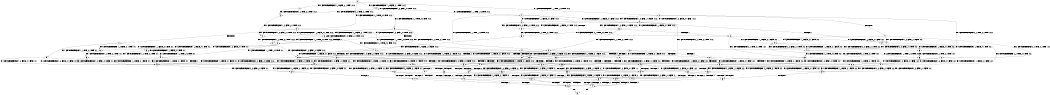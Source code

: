 digraph BCG {
size = "7, 10.5";
center = TRUE;
node [shape = circle];
0 [peripheries = 2];
0 -> 1 [label = "EX !0 !ATOMIC_EXCH_BRANCH (1, +0, FALSE, +0, 1, TRUE) !:0:1:2:"];
0 -> 2 [label = "EX !1 !ATOMIC_EXCH_BRANCH (1, +1, TRUE, +0, 2, TRUE) !:0:1:2:"];
0 -> 3 [label = "EX !2 !ATOMIC_EXCH_BRANCH (2, +1, TRUE, +0, 2, TRUE) !:0:1:2:"];
0 -> 4 [label = "EX !0 !ATOMIC_EXCH_BRANCH (1, +0, FALSE, +0, 1, TRUE) !:0:1:2:"];
1 -> 5 [label = "EX !2 !ATOMIC_EXCH_BRANCH (2, +1, TRUE, +0, 2, TRUE) !:0:1:2:"];
2 -> 6 [label = "EX !0 !ATOMIC_EXCH_BRANCH (1, +0, FALSE, +0, 1, FALSE) !:0:1:2:"];
2 -> 7 [label = "TERMINATE !1"];
2 -> 8 [label = "EX !2 !ATOMIC_EXCH_BRANCH (2, +1, TRUE, +0, 2, TRUE) !:0:1:2:"];
2 -> 9 [label = "EX !0 !ATOMIC_EXCH_BRANCH (1, +0, FALSE, +0, 1, FALSE) !:0:1:2:"];
3 -> 10 [label = "EX !0 !ATOMIC_EXCH_BRANCH (1, +0, FALSE, +0, 1, TRUE) !:0:1:2:"];
3 -> 11 [label = "TERMINATE !2"];
3 -> 12 [label = "EX !1 !ATOMIC_EXCH_BRANCH (1, +1, TRUE, +0, 2, TRUE) !:0:1:2:"];
3 -> 13 [label = "EX !0 !ATOMIC_EXCH_BRANCH (1, +0, FALSE, +0, 1, TRUE) !:0:1:2:"];
4 -> 5 [label = "EX !2 !ATOMIC_EXCH_BRANCH (2, +1, TRUE, +0, 2, TRUE) !:0:1:2:"];
4 -> 14 [label = "EX !1 !ATOMIC_EXCH_BRANCH (1, +1, TRUE, +0, 2, TRUE) !:0:1:2:"];
4 -> 15 [label = "EX !2 !ATOMIC_EXCH_BRANCH (2, +1, TRUE, +0, 2, TRUE) !:0:1:2:"];
4 -> 4 [label = "EX !0 !ATOMIC_EXCH_BRANCH (1, +0, FALSE, +0, 1, TRUE) !:0:1:2:"];
5 -> 10 [label = "EX !0 !ATOMIC_EXCH_BRANCH (1, +0, FALSE, +0, 1, TRUE) !:0:1:2:"];
6 -> 16 [label = "EX !0 !ATOMIC_EXCH_BRANCH (2, +0, FALSE, +0, 1, TRUE) !:0:1:2:"];
7 -> 17 [label = "EX !0 !ATOMIC_EXCH_BRANCH (1, +0, FALSE, +0, 1, FALSE) !:0:2:"];
7 -> 18 [label = "EX !2 !ATOMIC_EXCH_BRANCH (2, +1, TRUE, +0, 2, TRUE) !:0:2:"];
7 -> 19 [label = "EX !0 !ATOMIC_EXCH_BRANCH (1, +0, FALSE, +0, 1, FALSE) !:0:2:"];
8 -> 20 [label = "EX !0 !ATOMIC_EXCH_BRANCH (1, +0, FALSE, +0, 1, FALSE) !:0:1:2:"];
8 -> 21 [label = "TERMINATE !1"];
8 -> 22 [label = "TERMINATE !2"];
8 -> 23 [label = "EX !0 !ATOMIC_EXCH_BRANCH (1, +0, FALSE, +0, 1, FALSE) !:0:1:2:"];
9 -> 16 [label = "EX !0 !ATOMIC_EXCH_BRANCH (2, +0, FALSE, +0, 1, TRUE) !:0:1:2:"];
9 -> 24 [label = "TERMINATE !1"];
9 -> 25 [label = "EX !2 !ATOMIC_EXCH_BRANCH (2, +1, TRUE, +0, 2, TRUE) !:0:1:2:"];
9 -> 26 [label = "EX !0 !ATOMIC_EXCH_BRANCH (2, +0, FALSE, +0, 1, TRUE) !:0:1:2:"];
10 -> 27 [label = "EX !1 !ATOMIC_EXCH_BRANCH (1, +1, TRUE, +0, 2, TRUE) !:0:1:2:"];
11 -> 28 [label = "EX !0 !ATOMIC_EXCH_BRANCH (1, +0, FALSE, +0, 1, TRUE) !:0:1:"];
11 -> 29 [label = "EX !1 !ATOMIC_EXCH_BRANCH (1, +1, TRUE, +0, 2, TRUE) !:0:1:"];
11 -> 30 [label = "EX !0 !ATOMIC_EXCH_BRANCH (1, +0, FALSE, +0, 1, TRUE) !:0:1:"];
12 -> 20 [label = "EX !0 !ATOMIC_EXCH_BRANCH (1, +0, FALSE, +0, 1, FALSE) !:0:1:2:"];
12 -> 21 [label = "TERMINATE !1"];
12 -> 22 [label = "TERMINATE !2"];
12 -> 23 [label = "EX !0 !ATOMIC_EXCH_BRANCH (1, +0, FALSE, +0, 1, FALSE) !:0:1:2:"];
13 -> 27 [label = "EX !1 !ATOMIC_EXCH_BRANCH (1, +1, TRUE, +0, 2, TRUE) !:0:1:2:"];
13 -> 31 [label = "TERMINATE !2"];
13 -> 32 [label = "EX !1 !ATOMIC_EXCH_BRANCH (1, +1, TRUE, +0, 2, TRUE) !:0:1:2:"];
13 -> 13 [label = "EX !0 !ATOMIC_EXCH_BRANCH (1, +0, FALSE, +0, 1, TRUE) !:0:1:2:"];
14 -> 6 [label = "EX !0 !ATOMIC_EXCH_BRANCH (1, +0, FALSE, +0, 1, FALSE) !:0:1:2:"];
14 -> 33 [label = "TERMINATE !1"];
14 -> 34 [label = "EX !2 !ATOMIC_EXCH_BRANCH (2, +1, TRUE, +0, 2, TRUE) !:0:1:2:"];
14 -> 9 [label = "EX !0 !ATOMIC_EXCH_BRANCH (1, +0, FALSE, +0, 1, FALSE) !:0:1:2:"];
15 -> 10 [label = "EX !0 !ATOMIC_EXCH_BRANCH (1, +0, FALSE, +0, 1, TRUE) !:0:1:2:"];
15 -> 31 [label = "TERMINATE !2"];
15 -> 32 [label = "EX !1 !ATOMIC_EXCH_BRANCH (1, +1, TRUE, +0, 2, TRUE) !:0:1:2:"];
15 -> 13 [label = "EX !0 !ATOMIC_EXCH_BRANCH (1, +0, FALSE, +0, 1, TRUE) !:0:1:2:"];
16 -> 35 [label = "EX !2 !ATOMIC_EXCH_BRANCH (2, +1, TRUE, +0, 2, TRUE) !:0:1:2:"];
17 -> 36 [label = "EX !0 !ATOMIC_EXCH_BRANCH (2, +0, FALSE, +0, 1, TRUE) !:0:2:"];
18 -> 37 [label = "EX !0 !ATOMIC_EXCH_BRANCH (1, +0, FALSE, +0, 1, FALSE) !:0:2:"];
18 -> 38 [label = "TERMINATE !2"];
18 -> 39 [label = "EX !0 !ATOMIC_EXCH_BRANCH (1, +0, FALSE, +0, 1, FALSE) !:0:2:"];
19 -> 36 [label = "EX !0 !ATOMIC_EXCH_BRANCH (2, +0, FALSE, +0, 1, TRUE) !:0:2:"];
19 -> 40 [label = "EX !2 !ATOMIC_EXCH_BRANCH (2, +1, TRUE, +0, 2, TRUE) !:0:2:"];
19 -> 41 [label = "EX !0 !ATOMIC_EXCH_BRANCH (2, +0, FALSE, +0, 1, TRUE) !:0:2:"];
20 -> 42 [label = "EX !0 !ATOMIC_EXCH_BRANCH (2, +0, FALSE, +0, 1, FALSE) !:0:1:2:"];
21 -> 37 [label = "EX !0 !ATOMIC_EXCH_BRANCH (1, +0, FALSE, +0, 1, FALSE) !:0:2:"];
21 -> 38 [label = "TERMINATE !2"];
21 -> 39 [label = "EX !0 !ATOMIC_EXCH_BRANCH (1, +0, FALSE, +0, 1, FALSE) !:0:2:"];
22 -> 43 [label = "EX !0 !ATOMIC_EXCH_BRANCH (1, +0, FALSE, +0, 1, FALSE) !:0:1:"];
22 -> 38 [label = "TERMINATE !1"];
22 -> 44 [label = "EX !0 !ATOMIC_EXCH_BRANCH (1, +0, FALSE, +0, 1, FALSE) !:0:1:"];
23 -> 42 [label = "EX !0 !ATOMIC_EXCH_BRANCH (2, +0, FALSE, +0, 1, FALSE) !:0:1:2:"];
23 -> 45 [label = "TERMINATE !1"];
23 -> 46 [label = "TERMINATE !2"];
23 -> 47 [label = "EX !0 !ATOMIC_EXCH_BRANCH (2, +0, FALSE, +0, 1, FALSE) !:0:1:2:"];
24 -> 36 [label = "EX !0 !ATOMIC_EXCH_BRANCH (2, +0, FALSE, +0, 1, TRUE) !:0:2:"];
24 -> 40 [label = "EX !2 !ATOMIC_EXCH_BRANCH (2, +1, TRUE, +0, 2, TRUE) !:0:2:"];
24 -> 41 [label = "EX !0 !ATOMIC_EXCH_BRANCH (2, +0, FALSE, +0, 1, TRUE) !:0:2:"];
25 -> 42 [label = "EX !0 !ATOMIC_EXCH_BRANCH (2, +0, FALSE, +0, 1, FALSE) !:0:1:2:"];
25 -> 45 [label = "TERMINATE !1"];
25 -> 46 [label = "TERMINATE !2"];
25 -> 47 [label = "EX !0 !ATOMIC_EXCH_BRANCH (2, +0, FALSE, +0, 1, FALSE) !:0:1:2:"];
26 -> 35 [label = "EX !2 !ATOMIC_EXCH_BRANCH (2, +1, TRUE, +0, 2, TRUE) !:0:1:2:"];
26 -> 33 [label = "TERMINATE !1"];
26 -> 34 [label = "EX !2 !ATOMIC_EXCH_BRANCH (2, +1, TRUE, +0, 2, TRUE) !:0:1:2:"];
26 -> 9 [label = "EX !0 !ATOMIC_EXCH_BRANCH (1, +0, FALSE, +0, 1, FALSE) !:0:1:2:"];
27 -> 20 [label = "EX !0 !ATOMIC_EXCH_BRANCH (1, +0, FALSE, +0, 1, FALSE) !:0:1:2:"];
28 -> 48 [label = "EX !1 !ATOMIC_EXCH_BRANCH (1, +1, TRUE, +0, 2, TRUE) !:0:1:"];
29 -> 43 [label = "EX !0 !ATOMIC_EXCH_BRANCH (1, +0, FALSE, +0, 1, FALSE) !:0:1:"];
29 -> 38 [label = "TERMINATE !1"];
29 -> 44 [label = "EX !0 !ATOMIC_EXCH_BRANCH (1, +0, FALSE, +0, 1, FALSE) !:0:1:"];
30 -> 48 [label = "EX !1 !ATOMIC_EXCH_BRANCH (1, +1, TRUE, +0, 2, TRUE) !:0:1:"];
30 -> 49 [label = "EX !1 !ATOMIC_EXCH_BRANCH (1, +1, TRUE, +0, 2, TRUE) !:0:1:"];
30 -> 30 [label = "EX !0 !ATOMIC_EXCH_BRANCH (1, +0, FALSE, +0, 1, TRUE) !:0:1:"];
31 -> 28 [label = "EX !0 !ATOMIC_EXCH_BRANCH (1, +0, FALSE, +0, 1, TRUE) !:0:1:"];
31 -> 49 [label = "EX !1 !ATOMIC_EXCH_BRANCH (1, +1, TRUE, +0, 2, TRUE) !:0:1:"];
31 -> 30 [label = "EX !0 !ATOMIC_EXCH_BRANCH (1, +0, FALSE, +0, 1, TRUE) !:0:1:"];
32 -> 20 [label = "EX !0 !ATOMIC_EXCH_BRANCH (1, +0, FALSE, +0, 1, FALSE) !:0:1:2:"];
32 -> 50 [label = "TERMINATE !1"];
32 -> 51 [label = "TERMINATE !2"];
32 -> 23 [label = "EX !0 !ATOMIC_EXCH_BRANCH (1, +0, FALSE, +0, 1, FALSE) !:0:1:2:"];
33 -> 17 [label = "EX !0 !ATOMIC_EXCH_BRANCH (1, +0, FALSE, +0, 1, FALSE) !:0:2:"];
33 -> 52 [label = "EX !2 !ATOMIC_EXCH_BRANCH (2, +1, TRUE, +0, 2, TRUE) !:0:2:"];
33 -> 19 [label = "EX !0 !ATOMIC_EXCH_BRANCH (1, +0, FALSE, +0, 1, FALSE) !:0:2:"];
34 -> 20 [label = "EX !0 !ATOMIC_EXCH_BRANCH (1, +0, FALSE, +0, 1, FALSE) !:0:1:2:"];
34 -> 50 [label = "TERMINATE !1"];
34 -> 51 [label = "TERMINATE !2"];
34 -> 23 [label = "EX !0 !ATOMIC_EXCH_BRANCH (1, +0, FALSE, +0, 1, FALSE) !:0:1:2:"];
35 -> 20 [label = "EX !0 !ATOMIC_EXCH_BRANCH (1, +0, FALSE, +0, 1, FALSE) !:0:1:2:"];
36 -> 53 [label = "EX !2 !ATOMIC_EXCH_BRANCH (2, +1, TRUE, +0, 2, TRUE) !:0:2:"];
37 -> 54 [label = "EX !0 !ATOMIC_EXCH_BRANCH (2, +0, FALSE, +0, 1, FALSE) !:0:2:"];
38 -> 55 [label = "EX !0 !ATOMIC_EXCH_BRANCH (1, +0, FALSE, +0, 1, FALSE) !:0:"];
38 -> 56 [label = "EX !0 !ATOMIC_EXCH_BRANCH (1, +0, FALSE, +0, 1, FALSE) !:0:"];
39 -> 54 [label = "EX !0 !ATOMIC_EXCH_BRANCH (2, +0, FALSE, +0, 1, FALSE) !:0:2:"];
39 -> 57 [label = "TERMINATE !2"];
39 -> 58 [label = "EX !0 !ATOMIC_EXCH_BRANCH (2, +0, FALSE, +0, 1, FALSE) !:0:2:"];
40 -> 54 [label = "EX !0 !ATOMIC_EXCH_BRANCH (2, +0, FALSE, +0, 1, FALSE) !:0:2:"];
40 -> 57 [label = "TERMINATE !2"];
40 -> 58 [label = "EX !0 !ATOMIC_EXCH_BRANCH (2, +0, FALSE, +0, 1, FALSE) !:0:2:"];
41 -> 53 [label = "EX !2 !ATOMIC_EXCH_BRANCH (2, +1, TRUE, +0, 2, TRUE) !:0:2:"];
41 -> 52 [label = "EX !2 !ATOMIC_EXCH_BRANCH (2, +1, TRUE, +0, 2, TRUE) !:0:2:"];
41 -> 19 [label = "EX !0 !ATOMIC_EXCH_BRANCH (1, +0, FALSE, +0, 1, FALSE) !:0:2:"];
42 -> 59 [label = "TERMINATE !0"];
43 -> 60 [label = "EX !0 !ATOMIC_EXCH_BRANCH (2, +0, FALSE, +0, 1, FALSE) !:0:1:"];
44 -> 60 [label = "EX !0 !ATOMIC_EXCH_BRANCH (2, +0, FALSE, +0, 1, FALSE) !:0:1:"];
44 -> 57 [label = "TERMINATE !1"];
44 -> 61 [label = "EX !0 !ATOMIC_EXCH_BRANCH (2, +0, FALSE, +0, 1, FALSE) !:0:1:"];
45 -> 54 [label = "EX !0 !ATOMIC_EXCH_BRANCH (2, +0, FALSE, +0, 1, FALSE) !:0:2:"];
45 -> 57 [label = "TERMINATE !2"];
45 -> 58 [label = "EX !0 !ATOMIC_EXCH_BRANCH (2, +0, FALSE, +0, 1, FALSE) !:0:2:"];
46 -> 60 [label = "EX !0 !ATOMIC_EXCH_BRANCH (2, +0, FALSE, +0, 1, FALSE) !:0:1:"];
46 -> 57 [label = "TERMINATE !1"];
46 -> 61 [label = "EX !0 !ATOMIC_EXCH_BRANCH (2, +0, FALSE, +0, 1, FALSE) !:0:1:"];
47 -> 59 [label = "TERMINATE !0"];
47 -> 62 [label = "TERMINATE !1"];
47 -> 63 [label = "TERMINATE !2"];
47 -> 64 [label = "TERMINATE !0"];
48 -> 43 [label = "EX !0 !ATOMIC_EXCH_BRANCH (1, +0, FALSE, +0, 1, FALSE) !:0:1:"];
49 -> 43 [label = "EX !0 !ATOMIC_EXCH_BRANCH (1, +0, FALSE, +0, 1, FALSE) !:0:1:"];
49 -> 65 [label = "TERMINATE !1"];
49 -> 44 [label = "EX !0 !ATOMIC_EXCH_BRANCH (1, +0, FALSE, +0, 1, FALSE) !:0:1:"];
50 -> 37 [label = "EX !0 !ATOMIC_EXCH_BRANCH (1, +0, FALSE, +0, 1, FALSE) !:0:2:"];
50 -> 65 [label = "TERMINATE !2"];
50 -> 39 [label = "EX !0 !ATOMIC_EXCH_BRANCH (1, +0, FALSE, +0, 1, FALSE) !:0:2:"];
51 -> 43 [label = "EX !0 !ATOMIC_EXCH_BRANCH (1, +0, FALSE, +0, 1, FALSE) !:0:1:"];
51 -> 65 [label = "TERMINATE !1"];
51 -> 44 [label = "EX !0 !ATOMIC_EXCH_BRANCH (1, +0, FALSE, +0, 1, FALSE) !:0:1:"];
52 -> 37 [label = "EX !0 !ATOMIC_EXCH_BRANCH (1, +0, FALSE, +0, 1, FALSE) !:0:2:"];
52 -> 65 [label = "TERMINATE !2"];
52 -> 39 [label = "EX !0 !ATOMIC_EXCH_BRANCH (1, +0, FALSE, +0, 1, FALSE) !:0:2:"];
53 -> 37 [label = "EX !0 !ATOMIC_EXCH_BRANCH (1, +0, FALSE, +0, 1, FALSE) !:0:2:"];
54 -> 66 [label = "TERMINATE !0"];
55 -> 67 [label = "EX !0 !ATOMIC_EXCH_BRANCH (2, +0, FALSE, +0, 1, FALSE) !:0:"];
56 -> 67 [label = "EX !0 !ATOMIC_EXCH_BRANCH (2, +0, FALSE, +0, 1, FALSE) !:0:"];
56 -> 68 [label = "EX !0 !ATOMIC_EXCH_BRANCH (2, +0, FALSE, +0, 1, FALSE) !:0:"];
57 -> 67 [label = "EX !0 !ATOMIC_EXCH_BRANCH (2, +0, FALSE, +0, 1, FALSE) !:0:"];
57 -> 68 [label = "EX !0 !ATOMIC_EXCH_BRANCH (2, +0, FALSE, +0, 1, FALSE) !:0:"];
58 -> 66 [label = "TERMINATE !0"];
58 -> 69 [label = "TERMINATE !2"];
58 -> 70 [label = "TERMINATE !0"];
59 -> 71 [label = "TERMINATE !2"];
60 -> 71 [label = "TERMINATE !0"];
61 -> 71 [label = "TERMINATE !0"];
61 -> 69 [label = "TERMINATE !1"];
61 -> 72 [label = "TERMINATE !0"];
62 -> 66 [label = "TERMINATE !0"];
62 -> 69 [label = "TERMINATE !2"];
62 -> 70 [label = "TERMINATE !0"];
63 -> 71 [label = "TERMINATE !0"];
63 -> 69 [label = "TERMINATE !1"];
63 -> 72 [label = "TERMINATE !0"];
64 -> 71 [label = "TERMINATE !2"];
64 -> 70 [label = "TERMINATE !1"];
64 -> 72 [label = "TERMINATE !2"];
65 -> 55 [label = "EX !0 !ATOMIC_EXCH_BRANCH (1, +0, FALSE, +0, 1, FALSE) !:0:"];
65 -> 56 [label = "EX !0 !ATOMIC_EXCH_BRANCH (1, +0, FALSE, +0, 1, FALSE) !:0:"];
66 -> 73 [label = "TERMINATE !2"];
67 -> 73 [label = "TERMINATE !0"];
68 -> 73 [label = "TERMINATE !0"];
68 -> 74 [label = "TERMINATE !0"];
69 -> 73 [label = "TERMINATE !0"];
69 -> 74 [label = "TERMINATE !0"];
70 -> 73 [label = "TERMINATE !2"];
70 -> 74 [label = "TERMINATE !2"];
71 -> 73 [label = "TERMINATE !1"];
72 -> 73 [label = "TERMINATE !1"];
72 -> 74 [label = "TERMINATE !1"];
73 -> 75 [label = "exit"];
74 -> 75 [label = "exit"];
}
